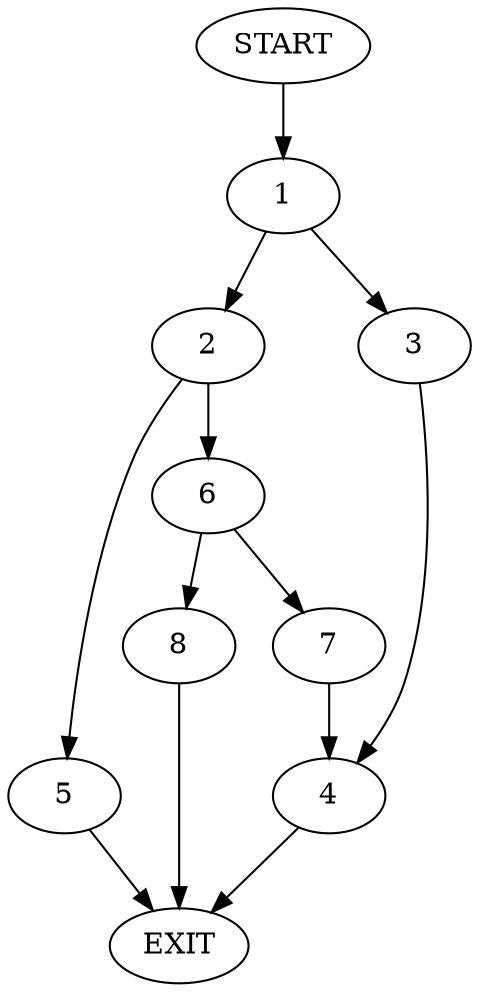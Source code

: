 digraph {
0 [label="START"]
9 [label="EXIT"]
0 -> 1
1 -> 2
1 -> 3
3 -> 4
2 -> 5
2 -> 6
4 -> 9
6 -> 7
6 -> 8
5 -> 9
8 -> 9
7 -> 4
}
